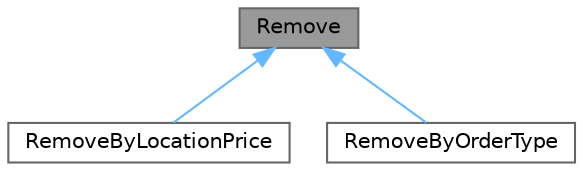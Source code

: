 digraph "Remove"
{
 // LATEX_PDF_SIZE
  bgcolor="transparent";
  edge [fontname=Helvetica,fontsize=10,labelfontname=Helvetica,labelfontsize=10];
  node [fontname=Helvetica,fontsize=10,shape=box,height=0.2,width=0.4];
  Node1 [id="Node000001",label="Remove",height=0.2,width=0.4,color="gray40", fillcolor="grey60", style="filled", fontcolor="black",tooltip="Class to handle the removal of orders and positions."];
  Node1 -> Node2 [id="edge1_Node000001_Node000002",dir="back",color="steelblue1",style="solid",tooltip=" "];
  Node2 [id="Node000002",label="RemoveByLocationPrice",height=0.2,width=0.4,color="gray40", fillcolor="white", style="filled",URL="$class_remove_by_location_price.html",tooltip="Class to handle the removal of orders based on their location relative to a middle value."];
  Node1 -> Node3 [id="edge2_Node000001_Node000003",dir="back",color="steelblue1",style="solid",tooltip=" "];
  Node3 [id="Node000003",label="RemoveByOrderType",height=0.2,width=0.4,color="gray40", fillcolor="white", style="filled",URL="$class_remove_by_order_type.html",tooltip="Class to handle the removal of orders based on their type relative to positions."];
}
